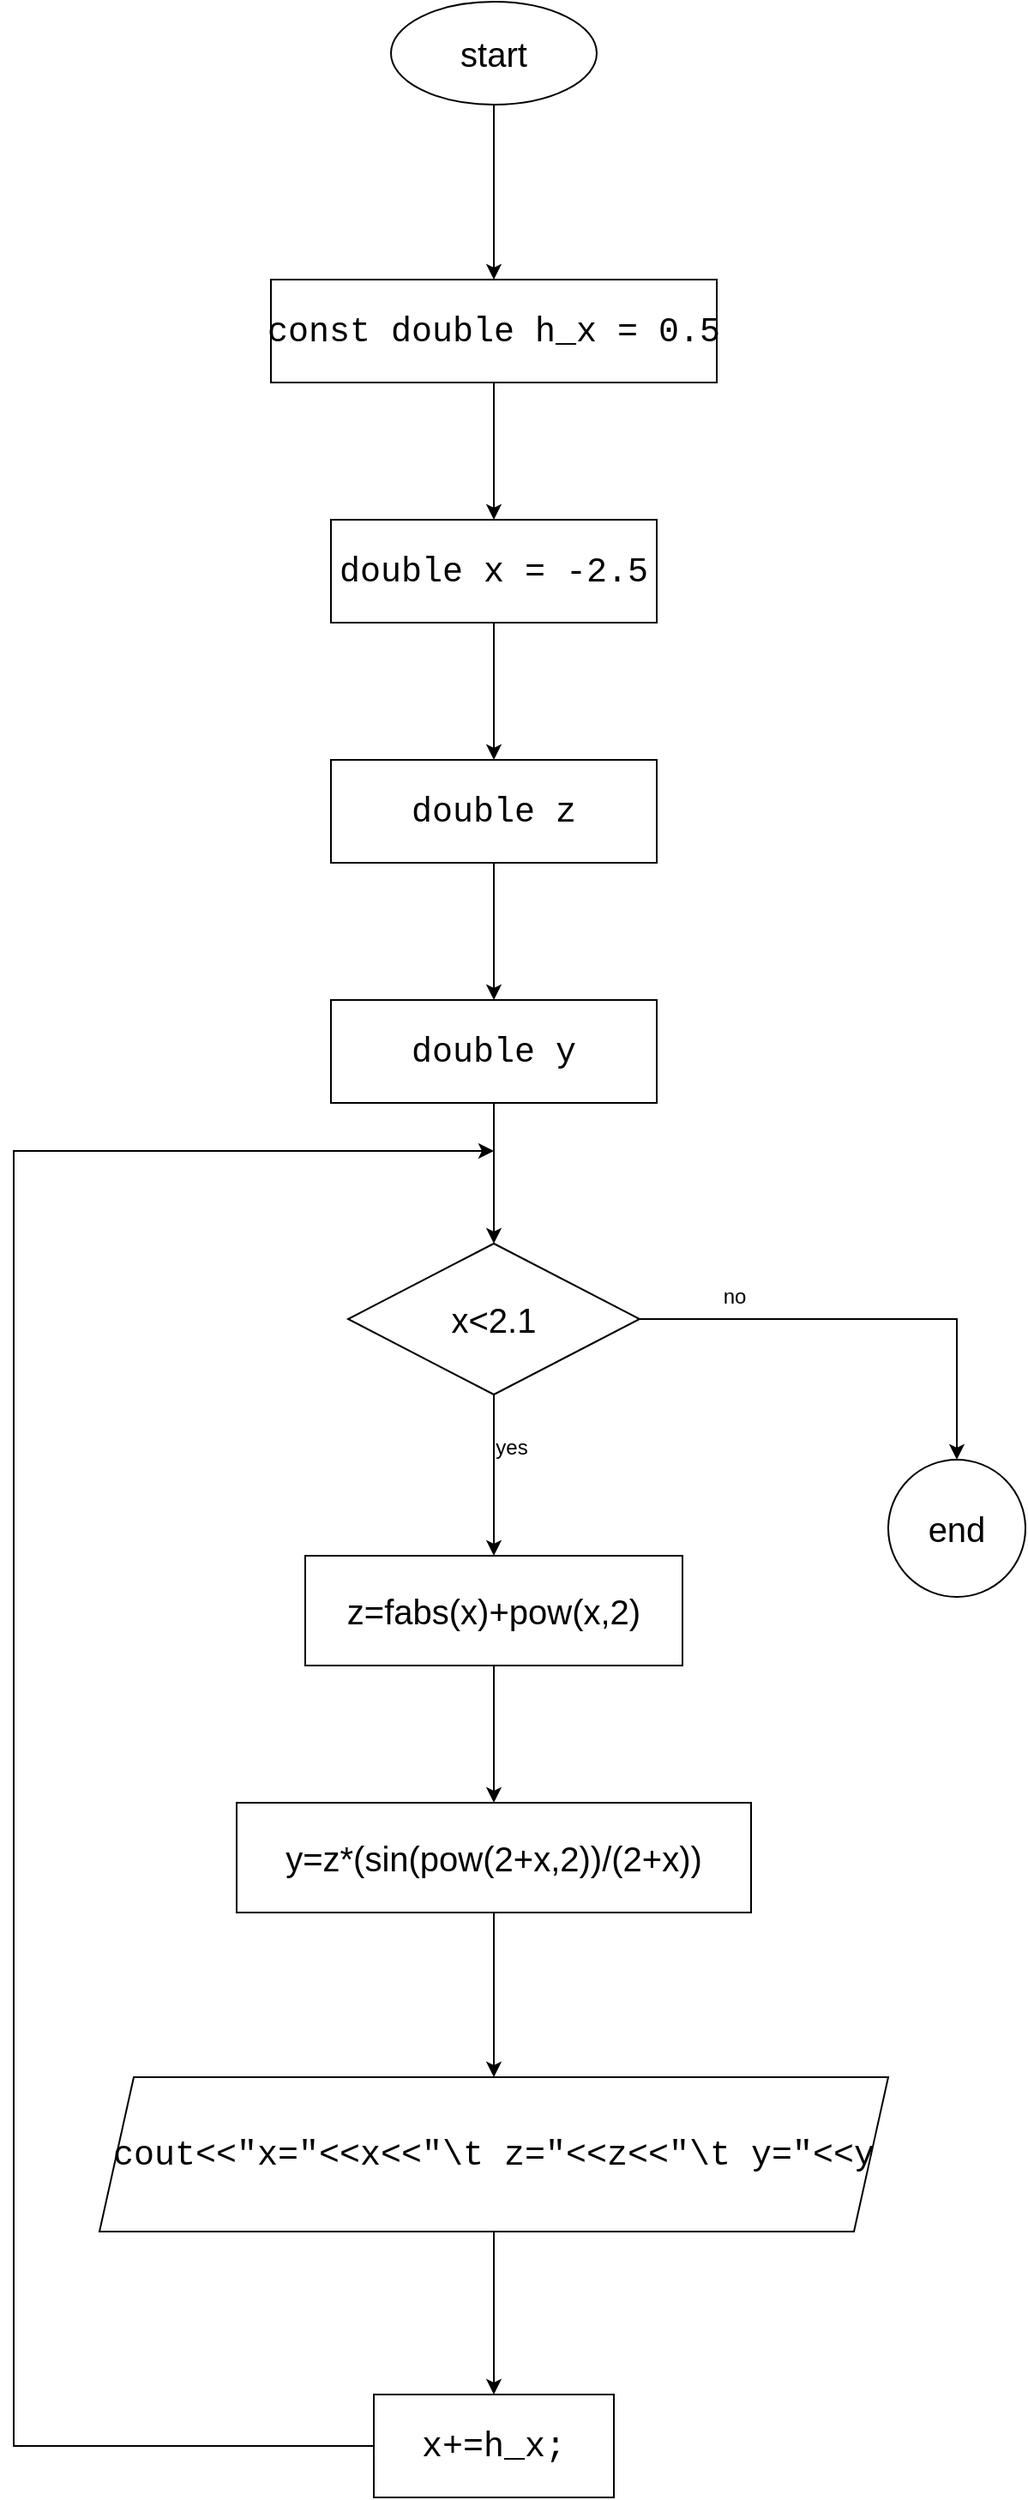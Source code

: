 <mxfile version="24.7.17">
  <diagram name="Сторінка-1" id="XGjmd0kRr772XNoY4wEw">
    <mxGraphModel dx="954" dy="657" grid="1" gridSize="10" guides="1" tooltips="1" connect="1" arrows="1" fold="1" page="1" pageScale="1" pageWidth="827" pageHeight="1169" math="0" shadow="0">
      <root>
        <mxCell id="0" />
        <mxCell id="1" parent="0" />
        <mxCell id="fHCJ0BFmpyL0UQdWakwM-3" value="" style="edgeStyle=orthogonalEdgeStyle;rounded=0;orthogonalLoop=1;jettySize=auto;html=1;" parent="1" source="fHCJ0BFmpyL0UQdWakwM-1" target="fHCJ0BFmpyL0UQdWakwM-2" edge="1">
          <mxGeometry relative="1" as="geometry" />
        </mxCell>
        <mxCell id="fHCJ0BFmpyL0UQdWakwM-1" value="&lt;font style=&quot;font-size: 20px;&quot;&gt;start&lt;/font&gt;" style="ellipse;whiteSpace=wrap;html=1;" parent="1" vertex="1">
          <mxGeometry x="320" y="30" width="120" height="60" as="geometry" />
        </mxCell>
        <mxCell id="fHCJ0BFmpyL0UQdWakwM-5" value="" style="edgeStyle=orthogonalEdgeStyle;rounded=0;orthogonalLoop=1;jettySize=auto;html=1;" parent="1" source="fHCJ0BFmpyL0UQdWakwM-2" target="fHCJ0BFmpyL0UQdWakwM-4" edge="1">
          <mxGeometry relative="1" as="geometry" />
        </mxCell>
        <mxCell id="fHCJ0BFmpyL0UQdWakwM-2" value="&lt;div style=&quot;font-family: Consolas, &amp;quot;Courier New&amp;quot;, monospace; font-size: 20px; line-height: 19px; white-space: pre;&quot;&gt;&lt;div style=&quot;&quot;&gt;const double h_x = 0.5&lt;/div&gt;&lt;/div&gt;" style="whiteSpace=wrap;html=1;" parent="1" vertex="1">
          <mxGeometry x="250" y="192" width="260" height="60" as="geometry" />
        </mxCell>
        <mxCell id="fHCJ0BFmpyL0UQdWakwM-8" value="" style="edgeStyle=orthogonalEdgeStyle;rounded=0;orthogonalLoop=1;jettySize=auto;html=1;" parent="1" source="fHCJ0BFmpyL0UQdWakwM-4" target="fHCJ0BFmpyL0UQdWakwM-7" edge="1">
          <mxGeometry relative="1" as="geometry" />
        </mxCell>
        <mxCell id="fHCJ0BFmpyL0UQdWakwM-4" value="&lt;div style=&quot;font-family: Consolas, &amp;quot;Courier New&amp;quot;, monospace; font-size: 20px; line-height: 19px; white-space: pre;&quot;&gt;&lt;div style=&quot;&quot;&gt;double x = -2.5&lt;/div&gt;&lt;/div&gt;" style="whiteSpace=wrap;html=1;" parent="1" vertex="1">
          <mxGeometry x="285" y="332" width="190" height="60" as="geometry" />
        </mxCell>
        <mxCell id="fHCJ0BFmpyL0UQdWakwM-10" value="" style="edgeStyle=orthogonalEdgeStyle;rounded=0;orthogonalLoop=1;jettySize=auto;html=1;" parent="1" source="fHCJ0BFmpyL0UQdWakwM-7" target="fHCJ0BFmpyL0UQdWakwM-9" edge="1">
          <mxGeometry relative="1" as="geometry" />
        </mxCell>
        <mxCell id="fHCJ0BFmpyL0UQdWakwM-7" value="&lt;div style=&quot;font-family: Consolas, &amp;quot;Courier New&amp;quot;, monospace; font-size: 20px; line-height: 19px; white-space: pre;&quot;&gt;&lt;div style=&quot;&quot;&gt;double z&lt;/div&gt;&lt;/div&gt;" style="whiteSpace=wrap;html=1;" parent="1" vertex="1">
          <mxGeometry x="285" y="472" width="190" height="60" as="geometry" />
        </mxCell>
        <mxCell id="fHCJ0BFmpyL0UQdWakwM-13" value="" style="edgeStyle=orthogonalEdgeStyle;rounded=0;orthogonalLoop=1;jettySize=auto;html=1;" parent="1" source="fHCJ0BFmpyL0UQdWakwM-9" target="fHCJ0BFmpyL0UQdWakwM-12" edge="1">
          <mxGeometry relative="1" as="geometry" />
        </mxCell>
        <mxCell id="fHCJ0BFmpyL0UQdWakwM-9" value="&lt;div style=&quot;font-family: Consolas, &amp;quot;Courier New&amp;quot;, monospace; font-size: 20px; line-height: 19px; white-space: pre;&quot;&gt;&lt;div style=&quot;&quot;&gt;double y&lt;/div&gt;&lt;/div&gt;" style="whiteSpace=wrap;html=1;" parent="1" vertex="1">
          <mxGeometry x="285" y="612" width="190" height="60" as="geometry" />
        </mxCell>
        <mxCell id="fHCJ0BFmpyL0UQdWakwM-15" value="" style="edgeStyle=orthogonalEdgeStyle;rounded=0;orthogonalLoop=1;jettySize=auto;html=1;" parent="1" source="fHCJ0BFmpyL0UQdWakwM-12" target="fHCJ0BFmpyL0UQdWakwM-14" edge="1">
          <mxGeometry relative="1" as="geometry" />
        </mxCell>
        <mxCell id="fHCJ0BFmpyL0UQdWakwM-24" value="" style="edgeStyle=orthogonalEdgeStyle;rounded=0;orthogonalLoop=1;jettySize=auto;html=1;" parent="1" source="fHCJ0BFmpyL0UQdWakwM-12" target="fHCJ0BFmpyL0UQdWakwM-23" edge="1">
          <mxGeometry relative="1" as="geometry" />
        </mxCell>
        <mxCell id="fHCJ0BFmpyL0UQdWakwM-12" value="&lt;font style=&quot;font-size: 20px;&quot;&gt;x&amp;lt;2.1&lt;/font&gt;" style="rhombus;whiteSpace=wrap;html=1;" parent="1" vertex="1">
          <mxGeometry x="295" y="754" width="170" height="88" as="geometry" />
        </mxCell>
        <mxCell id="fHCJ0BFmpyL0UQdWakwM-17" value="" style="edgeStyle=orthogonalEdgeStyle;rounded=0;orthogonalLoop=1;jettySize=auto;html=1;" parent="1" source="fHCJ0BFmpyL0UQdWakwM-14" target="fHCJ0BFmpyL0UQdWakwM-16" edge="1">
          <mxGeometry relative="1" as="geometry" />
        </mxCell>
        <mxCell id="fHCJ0BFmpyL0UQdWakwM-14" value="&lt;font style=&quot;font-size: 20px;&quot;&gt;z=fabs(x)+pow(x,2)&lt;/font&gt;" style="whiteSpace=wrap;html=1;" parent="1" vertex="1">
          <mxGeometry x="270" y="936" width="220" height="64" as="geometry" />
        </mxCell>
        <mxCell id="fHCJ0BFmpyL0UQdWakwM-19" value="" style="edgeStyle=orthogonalEdgeStyle;rounded=0;orthogonalLoop=1;jettySize=auto;html=1;" parent="1" source="fHCJ0BFmpyL0UQdWakwM-16" target="fHCJ0BFmpyL0UQdWakwM-18" edge="1">
          <mxGeometry relative="1" as="geometry" />
        </mxCell>
        <mxCell id="fHCJ0BFmpyL0UQdWakwM-16" value="&lt;span style=&quot;font-size: 20px;&quot;&gt;y=z*(sin(pow(2+x,2))/(2+x))&lt;/span&gt;" style="whiteSpace=wrap;html=1;" parent="1" vertex="1">
          <mxGeometry x="230" y="1080" width="300" height="64" as="geometry" />
        </mxCell>
        <mxCell id="fHCJ0BFmpyL0UQdWakwM-21" value="" style="edgeStyle=orthogonalEdgeStyle;rounded=0;orthogonalLoop=1;jettySize=auto;html=1;" parent="1" source="fHCJ0BFmpyL0UQdWakwM-18" target="fHCJ0BFmpyL0UQdWakwM-20" edge="1">
          <mxGeometry relative="1" as="geometry" />
        </mxCell>
        <mxCell id="fHCJ0BFmpyL0UQdWakwM-18" value="&lt;div style=&quot;font-family: Consolas, &amp;quot;Courier New&amp;quot;, monospace; font-weight: normal; font-size: 20px; line-height: 19px; white-space: pre;&quot;&gt;&lt;div style=&quot;&quot;&gt;cout&amp;lt;&amp;lt;&quot;x=&quot;&amp;lt;&amp;lt;x&amp;lt;&amp;lt;&quot;\t z=&quot;&amp;lt;&amp;lt;z&amp;lt;&amp;lt;&quot;\t y=&quot;&amp;lt;&amp;lt;y&lt;/div&gt;&lt;/div&gt;" style="shape=parallelogram;perimeter=parallelogramPerimeter;whiteSpace=wrap;html=1;fixedSize=1;" parent="1" vertex="1">
          <mxGeometry x="150" y="1240" width="460" height="90" as="geometry" />
        </mxCell>
        <mxCell id="fHCJ0BFmpyL0UQdWakwM-22" style="edgeStyle=orthogonalEdgeStyle;rounded=0;orthogonalLoop=1;jettySize=auto;html=1;exitX=0;exitY=0.5;exitDx=0;exitDy=0;" parent="1" source="fHCJ0BFmpyL0UQdWakwM-20" edge="1">
          <mxGeometry relative="1" as="geometry">
            <mxPoint x="380" y="700.0" as="targetPoint" />
            <Array as="points">
              <mxPoint x="100" y="1455" />
              <mxPoint x="100" y="700" />
            </Array>
          </mxGeometry>
        </mxCell>
        <mxCell id="fHCJ0BFmpyL0UQdWakwM-20" value="&lt;div style=&quot;font-family: Consolas, &amp;quot;Courier New&amp;quot;, monospace; font-size: 20px; line-height: 19px; white-space: pre;&quot;&gt;x+=h_x;&lt;/div&gt;" style="whiteSpace=wrap;html=1;" parent="1" vertex="1">
          <mxGeometry x="310" y="1425" width="140" height="60" as="geometry" />
        </mxCell>
        <mxCell id="fHCJ0BFmpyL0UQdWakwM-23" value="&lt;font style=&quot;font-size: 20px;&quot;&gt;end&lt;/font&gt;" style="ellipse;whiteSpace=wrap;html=1;" parent="1" vertex="1">
          <mxGeometry x="610" y="880" width="80" height="80" as="geometry" />
        </mxCell>
        <mxCell id="6q48l-Oc1NQf3J5vtXUo-1" value="yes" style="text;html=1;align=center;verticalAlign=middle;resizable=0;points=[];autosize=1;strokeColor=none;fillColor=none;" vertex="1" parent="1">
          <mxGeometry x="370" y="858" width="40" height="30" as="geometry" />
        </mxCell>
        <mxCell id="6q48l-Oc1NQf3J5vtXUo-2" value="no" style="text;html=1;align=center;verticalAlign=middle;resizable=0;points=[];autosize=1;strokeColor=none;fillColor=none;" vertex="1" parent="1">
          <mxGeometry x="500" y="770" width="40" height="30" as="geometry" />
        </mxCell>
      </root>
    </mxGraphModel>
  </diagram>
</mxfile>
